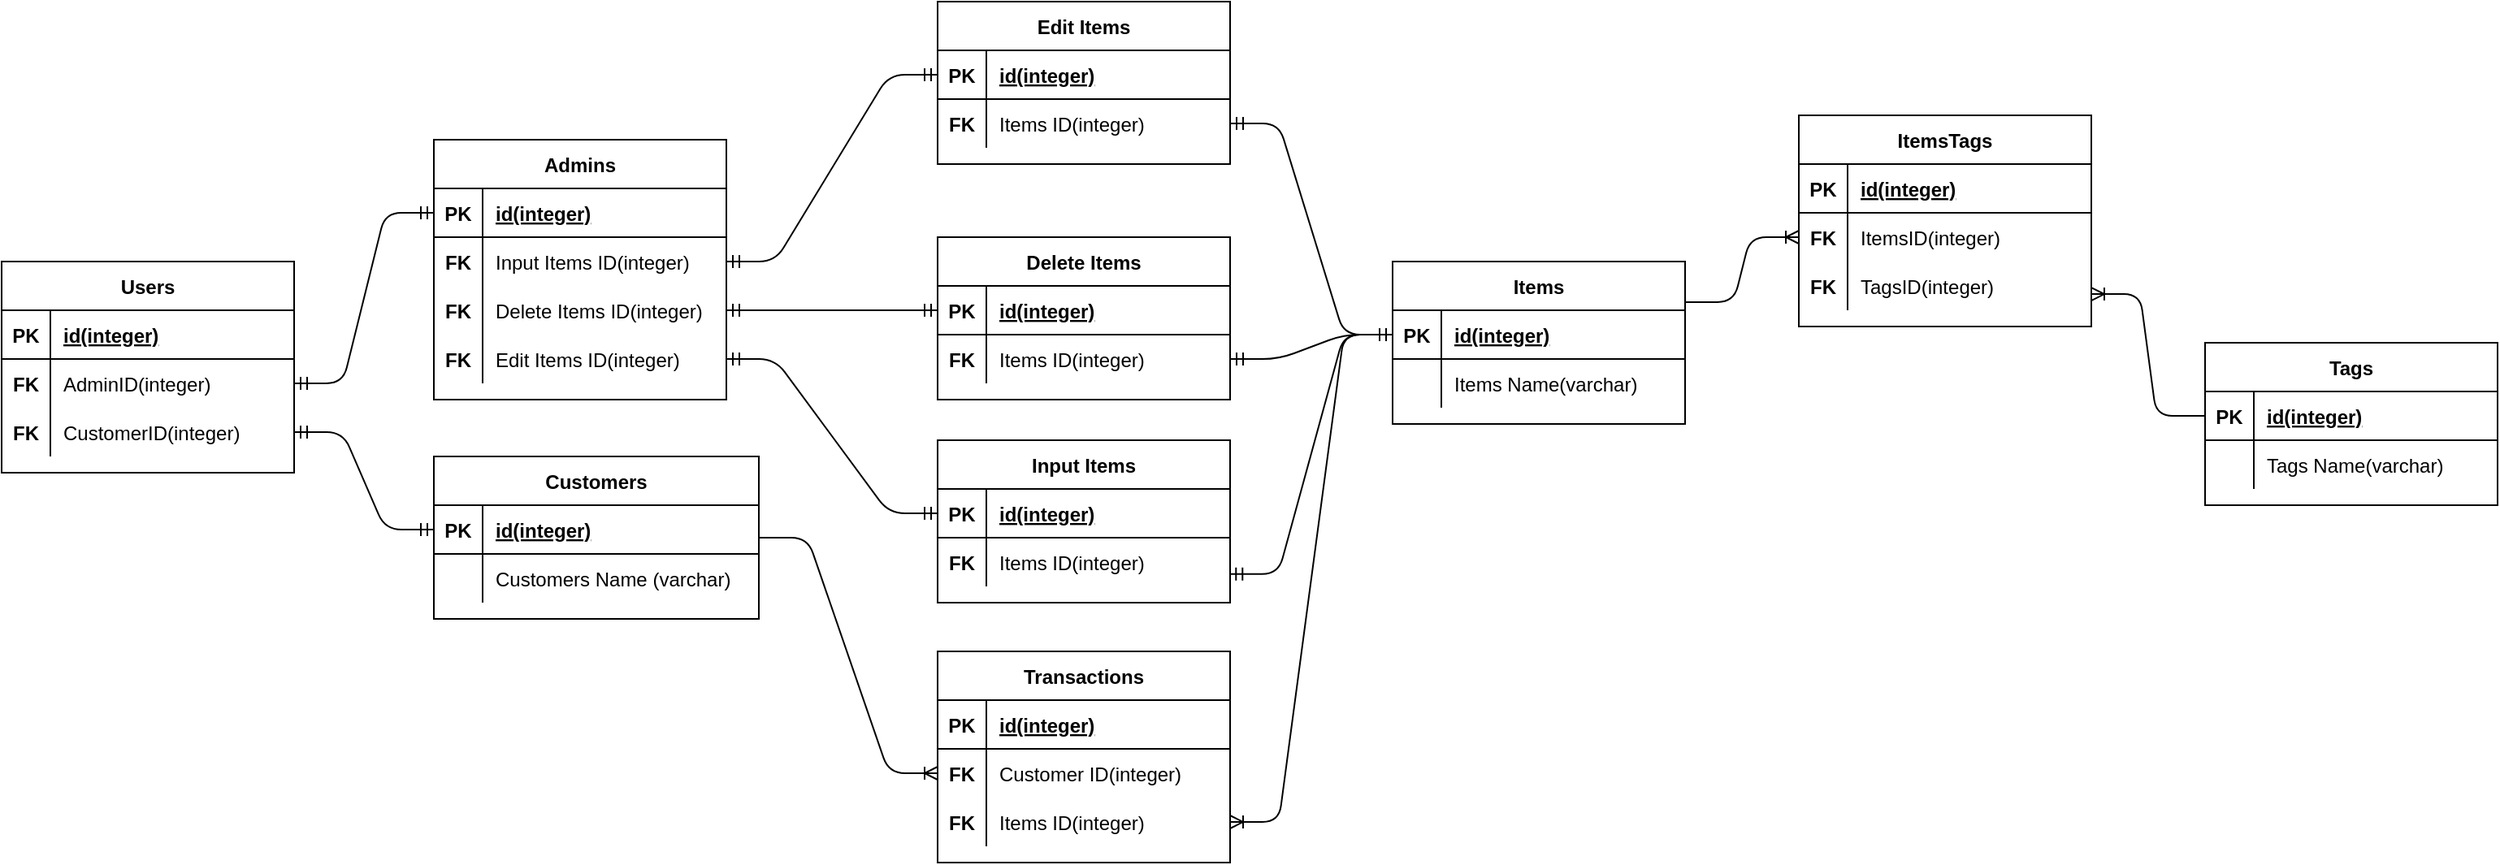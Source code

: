 <mxfile version="15.1.0" type="github">
  <diagram id="VmSRzuo0PWEKA7Uxc1IA" name="Page-1">
    <mxGraphModel dx="782" dy="420" grid="1" gridSize="10" guides="1" tooltips="1" connect="1" arrows="1" fold="1" page="1" pageScale="1" pageWidth="827" pageHeight="1169" math="0" shadow="0">
      <root>
        <mxCell id="0" />
        <mxCell id="1" parent="0" />
        <mxCell id="i-ClhB1Ddfe4gzQZQ1bM-1" value="Users" style="shape=table;startSize=30;container=1;collapsible=1;childLayout=tableLayout;fixedRows=1;rowLines=0;fontStyle=1;align=center;resizeLast=1;" vertex="1" parent="1">
          <mxGeometry x="324" y="170" width="180" height="130" as="geometry" />
        </mxCell>
        <mxCell id="i-ClhB1Ddfe4gzQZQ1bM-2" value="" style="shape=partialRectangle;collapsible=0;dropTarget=0;pointerEvents=0;fillColor=none;top=0;left=0;bottom=1;right=0;points=[[0,0.5],[1,0.5]];portConstraint=eastwest;" vertex="1" parent="i-ClhB1Ddfe4gzQZQ1bM-1">
          <mxGeometry y="30" width="180" height="30" as="geometry" />
        </mxCell>
        <mxCell id="i-ClhB1Ddfe4gzQZQ1bM-3" value="PK" style="shape=partialRectangle;connectable=0;fillColor=none;top=0;left=0;bottom=0;right=0;fontStyle=1;overflow=hidden;" vertex="1" parent="i-ClhB1Ddfe4gzQZQ1bM-2">
          <mxGeometry width="30" height="30" as="geometry" />
        </mxCell>
        <mxCell id="i-ClhB1Ddfe4gzQZQ1bM-4" value="id(integer)" style="shape=partialRectangle;connectable=0;fillColor=none;top=0;left=0;bottom=0;right=0;align=left;spacingLeft=6;fontStyle=5;overflow=hidden;" vertex="1" parent="i-ClhB1Ddfe4gzQZQ1bM-2">
          <mxGeometry x="30" width="150" height="30" as="geometry" />
        </mxCell>
        <mxCell id="i-ClhB1Ddfe4gzQZQ1bM-5" value="" style="shape=partialRectangle;collapsible=0;dropTarget=0;pointerEvents=0;fillColor=none;top=0;left=0;bottom=0;right=0;points=[[0,0.5],[1,0.5]];portConstraint=eastwest;" vertex="1" parent="i-ClhB1Ddfe4gzQZQ1bM-1">
          <mxGeometry y="60" width="180" height="30" as="geometry" />
        </mxCell>
        <mxCell id="i-ClhB1Ddfe4gzQZQ1bM-6" value="FK" style="shape=partialRectangle;connectable=0;fillColor=none;top=0;left=0;bottom=0;right=0;editable=1;overflow=hidden;fontStyle=1" vertex="1" parent="i-ClhB1Ddfe4gzQZQ1bM-5">
          <mxGeometry width="30" height="30" as="geometry" />
        </mxCell>
        <mxCell id="i-ClhB1Ddfe4gzQZQ1bM-7" value="AdminID(integer)" style="shape=partialRectangle;connectable=0;fillColor=none;top=0;left=0;bottom=0;right=0;align=left;spacingLeft=6;overflow=hidden;" vertex="1" parent="i-ClhB1Ddfe4gzQZQ1bM-5">
          <mxGeometry x="30" width="150" height="30" as="geometry" />
        </mxCell>
        <mxCell id="i-ClhB1Ddfe4gzQZQ1bM-8" value="" style="shape=partialRectangle;collapsible=0;dropTarget=0;pointerEvents=0;fillColor=none;top=0;left=0;bottom=0;right=0;points=[[0,0.5],[1,0.5]];portConstraint=eastwest;" vertex="1" parent="i-ClhB1Ddfe4gzQZQ1bM-1">
          <mxGeometry y="90" width="180" height="30" as="geometry" />
        </mxCell>
        <mxCell id="i-ClhB1Ddfe4gzQZQ1bM-9" value="FK" style="shape=partialRectangle;connectable=0;fillColor=none;top=0;left=0;bottom=0;right=0;editable=1;overflow=hidden;fontStyle=1" vertex="1" parent="i-ClhB1Ddfe4gzQZQ1bM-8">
          <mxGeometry width="30" height="30" as="geometry" />
        </mxCell>
        <mxCell id="i-ClhB1Ddfe4gzQZQ1bM-10" value="CustomerID(integer)" style="shape=partialRectangle;connectable=0;fillColor=none;top=0;left=0;bottom=0;right=0;align=left;spacingLeft=6;overflow=hidden;" vertex="1" parent="i-ClhB1Ddfe4gzQZQ1bM-8">
          <mxGeometry x="30" width="150" height="30" as="geometry" />
        </mxCell>
        <mxCell id="i-ClhB1Ddfe4gzQZQ1bM-14" value="Customers" style="shape=table;startSize=30;container=1;collapsible=1;childLayout=tableLayout;fixedRows=1;rowLines=0;fontStyle=1;align=center;resizeLast=1;" vertex="1" parent="1">
          <mxGeometry x="590" y="290" width="200" height="100" as="geometry" />
        </mxCell>
        <mxCell id="i-ClhB1Ddfe4gzQZQ1bM-15" value="" style="shape=partialRectangle;collapsible=0;dropTarget=0;pointerEvents=0;fillColor=none;top=0;left=0;bottom=1;right=0;points=[[0,0.5],[1,0.5]];portConstraint=eastwest;" vertex="1" parent="i-ClhB1Ddfe4gzQZQ1bM-14">
          <mxGeometry y="30" width="200" height="30" as="geometry" />
        </mxCell>
        <mxCell id="i-ClhB1Ddfe4gzQZQ1bM-16" value="PK" style="shape=partialRectangle;connectable=0;fillColor=none;top=0;left=0;bottom=0;right=0;fontStyle=1;overflow=hidden;" vertex="1" parent="i-ClhB1Ddfe4gzQZQ1bM-15">
          <mxGeometry width="30" height="30" as="geometry" />
        </mxCell>
        <mxCell id="i-ClhB1Ddfe4gzQZQ1bM-17" value="id(integer)" style="shape=partialRectangle;connectable=0;fillColor=none;top=0;left=0;bottom=0;right=0;align=left;spacingLeft=6;fontStyle=5;overflow=hidden;" vertex="1" parent="i-ClhB1Ddfe4gzQZQ1bM-15">
          <mxGeometry x="30" width="170" height="30" as="geometry" />
        </mxCell>
        <mxCell id="i-ClhB1Ddfe4gzQZQ1bM-18" value="" style="shape=partialRectangle;collapsible=0;dropTarget=0;pointerEvents=0;fillColor=none;top=0;left=0;bottom=0;right=0;points=[[0,0.5],[1,0.5]];portConstraint=eastwest;" vertex="1" parent="i-ClhB1Ddfe4gzQZQ1bM-14">
          <mxGeometry y="60" width="200" height="30" as="geometry" />
        </mxCell>
        <mxCell id="i-ClhB1Ddfe4gzQZQ1bM-19" value="" style="shape=partialRectangle;connectable=0;fillColor=none;top=0;left=0;bottom=0;right=0;editable=1;overflow=hidden;" vertex="1" parent="i-ClhB1Ddfe4gzQZQ1bM-18">
          <mxGeometry width="30" height="30" as="geometry" />
        </mxCell>
        <mxCell id="i-ClhB1Ddfe4gzQZQ1bM-20" value="Customers Name (varchar)" style="shape=partialRectangle;connectable=0;fillColor=none;top=0;left=0;bottom=0;right=0;align=left;spacingLeft=6;overflow=hidden;" vertex="1" parent="i-ClhB1Ddfe4gzQZQ1bM-18">
          <mxGeometry x="30" width="170" height="30" as="geometry" />
        </mxCell>
        <mxCell id="i-ClhB1Ddfe4gzQZQ1bM-27" value="Admins" style="shape=table;startSize=30;container=1;collapsible=1;childLayout=tableLayout;fixedRows=1;rowLines=0;fontStyle=1;align=center;resizeLast=1;" vertex="1" parent="1">
          <mxGeometry x="590" y="95" width="180" height="160" as="geometry" />
        </mxCell>
        <mxCell id="i-ClhB1Ddfe4gzQZQ1bM-28" value="" style="shape=partialRectangle;collapsible=0;dropTarget=0;pointerEvents=0;fillColor=none;top=0;left=0;bottom=1;right=0;points=[[0,0.5],[1,0.5]];portConstraint=eastwest;" vertex="1" parent="i-ClhB1Ddfe4gzQZQ1bM-27">
          <mxGeometry y="30" width="180" height="30" as="geometry" />
        </mxCell>
        <mxCell id="i-ClhB1Ddfe4gzQZQ1bM-29" value="PK" style="shape=partialRectangle;connectable=0;fillColor=none;top=0;left=0;bottom=0;right=0;fontStyle=1;overflow=hidden;" vertex="1" parent="i-ClhB1Ddfe4gzQZQ1bM-28">
          <mxGeometry width="30" height="30" as="geometry" />
        </mxCell>
        <mxCell id="i-ClhB1Ddfe4gzQZQ1bM-30" value="id(integer)" style="shape=partialRectangle;connectable=0;fillColor=none;top=0;left=0;bottom=0;right=0;align=left;spacingLeft=6;fontStyle=5;overflow=hidden;" vertex="1" parent="i-ClhB1Ddfe4gzQZQ1bM-28">
          <mxGeometry x="30" width="150" height="30" as="geometry" />
        </mxCell>
        <mxCell id="i-ClhB1Ddfe4gzQZQ1bM-31" value="" style="shape=partialRectangle;collapsible=0;dropTarget=0;pointerEvents=0;fillColor=none;top=0;left=0;bottom=0;right=0;points=[[0,0.5],[1,0.5]];portConstraint=eastwest;" vertex="1" parent="i-ClhB1Ddfe4gzQZQ1bM-27">
          <mxGeometry y="60" width="180" height="30" as="geometry" />
        </mxCell>
        <mxCell id="i-ClhB1Ddfe4gzQZQ1bM-32" value="FK" style="shape=partialRectangle;connectable=0;fillColor=none;top=0;left=0;bottom=0;right=0;editable=1;overflow=hidden;fontStyle=1" vertex="1" parent="i-ClhB1Ddfe4gzQZQ1bM-31">
          <mxGeometry width="30" height="30" as="geometry" />
        </mxCell>
        <mxCell id="i-ClhB1Ddfe4gzQZQ1bM-33" value="Input Items ID(integer)" style="shape=partialRectangle;connectable=0;fillColor=none;top=0;left=0;bottom=0;right=0;align=left;spacingLeft=6;overflow=hidden;" vertex="1" parent="i-ClhB1Ddfe4gzQZQ1bM-31">
          <mxGeometry x="30" width="150" height="30" as="geometry" />
        </mxCell>
        <mxCell id="i-ClhB1Ddfe4gzQZQ1bM-34" value="" style="shape=partialRectangle;collapsible=0;dropTarget=0;pointerEvents=0;fillColor=none;top=0;left=0;bottom=0;right=0;points=[[0,0.5],[1,0.5]];portConstraint=eastwest;" vertex="1" parent="i-ClhB1Ddfe4gzQZQ1bM-27">
          <mxGeometry y="90" width="180" height="30" as="geometry" />
        </mxCell>
        <mxCell id="i-ClhB1Ddfe4gzQZQ1bM-35" value="FK" style="shape=partialRectangle;connectable=0;fillColor=none;top=0;left=0;bottom=0;right=0;editable=1;overflow=hidden;fontStyle=1" vertex="1" parent="i-ClhB1Ddfe4gzQZQ1bM-34">
          <mxGeometry width="30" height="30" as="geometry" />
        </mxCell>
        <mxCell id="i-ClhB1Ddfe4gzQZQ1bM-36" value="Delete Items ID(integer)" style="shape=partialRectangle;connectable=0;fillColor=none;top=0;left=0;bottom=0;right=0;align=left;spacingLeft=6;overflow=hidden;" vertex="1" parent="i-ClhB1Ddfe4gzQZQ1bM-34">
          <mxGeometry x="30" width="150" height="30" as="geometry" />
        </mxCell>
        <mxCell id="i-ClhB1Ddfe4gzQZQ1bM-37" value="" style="shape=partialRectangle;collapsible=0;dropTarget=0;pointerEvents=0;fillColor=none;top=0;left=0;bottom=0;right=0;points=[[0,0.5],[1,0.5]];portConstraint=eastwest;" vertex="1" parent="i-ClhB1Ddfe4gzQZQ1bM-27">
          <mxGeometry y="120" width="180" height="30" as="geometry" />
        </mxCell>
        <mxCell id="i-ClhB1Ddfe4gzQZQ1bM-38" value="FK" style="shape=partialRectangle;connectable=0;fillColor=none;top=0;left=0;bottom=0;right=0;editable=1;overflow=hidden;fontStyle=1" vertex="1" parent="i-ClhB1Ddfe4gzQZQ1bM-37">
          <mxGeometry width="30" height="30" as="geometry" />
        </mxCell>
        <mxCell id="i-ClhB1Ddfe4gzQZQ1bM-39" value="Edit Items ID(integer)" style="shape=partialRectangle;connectable=0;fillColor=none;top=0;left=0;bottom=0;right=0;align=left;spacingLeft=6;overflow=hidden;" vertex="1" parent="i-ClhB1Ddfe4gzQZQ1bM-37">
          <mxGeometry x="30" width="150" height="30" as="geometry" />
        </mxCell>
        <mxCell id="i-ClhB1Ddfe4gzQZQ1bM-40" value="Items" style="shape=table;startSize=30;container=1;collapsible=1;childLayout=tableLayout;fixedRows=1;rowLines=0;fontStyle=1;align=center;resizeLast=1;" vertex="1" parent="1">
          <mxGeometry x="1180" y="170" width="180" height="100" as="geometry" />
        </mxCell>
        <mxCell id="i-ClhB1Ddfe4gzQZQ1bM-41" value="" style="shape=partialRectangle;collapsible=0;dropTarget=0;pointerEvents=0;fillColor=none;top=0;left=0;bottom=1;right=0;points=[[0,0.5],[1,0.5]];portConstraint=eastwest;" vertex="1" parent="i-ClhB1Ddfe4gzQZQ1bM-40">
          <mxGeometry y="30" width="180" height="30" as="geometry" />
        </mxCell>
        <mxCell id="i-ClhB1Ddfe4gzQZQ1bM-42" value="PK" style="shape=partialRectangle;connectable=0;fillColor=none;top=0;left=0;bottom=0;right=0;fontStyle=1;overflow=hidden;" vertex="1" parent="i-ClhB1Ddfe4gzQZQ1bM-41">
          <mxGeometry width="30" height="30" as="geometry" />
        </mxCell>
        <mxCell id="i-ClhB1Ddfe4gzQZQ1bM-43" value="id(integer)" style="shape=partialRectangle;connectable=0;fillColor=none;top=0;left=0;bottom=0;right=0;align=left;spacingLeft=6;fontStyle=5;overflow=hidden;" vertex="1" parent="i-ClhB1Ddfe4gzQZQ1bM-41">
          <mxGeometry x="30" width="150" height="30" as="geometry" />
        </mxCell>
        <mxCell id="i-ClhB1Ddfe4gzQZQ1bM-44" value="" style="shape=partialRectangle;collapsible=0;dropTarget=0;pointerEvents=0;fillColor=none;top=0;left=0;bottom=0;right=0;points=[[0,0.5],[1,0.5]];portConstraint=eastwest;" vertex="1" parent="i-ClhB1Ddfe4gzQZQ1bM-40">
          <mxGeometry y="60" width="180" height="30" as="geometry" />
        </mxCell>
        <mxCell id="i-ClhB1Ddfe4gzQZQ1bM-45" value="" style="shape=partialRectangle;connectable=0;fillColor=none;top=0;left=0;bottom=0;right=0;editable=1;overflow=hidden;" vertex="1" parent="i-ClhB1Ddfe4gzQZQ1bM-44">
          <mxGeometry width="30" height="30" as="geometry" />
        </mxCell>
        <mxCell id="i-ClhB1Ddfe4gzQZQ1bM-46" value="Items Name(varchar)" style="shape=partialRectangle;connectable=0;fillColor=none;top=0;left=0;bottom=0;right=0;align=left;spacingLeft=6;overflow=hidden;" vertex="1" parent="i-ClhB1Ddfe4gzQZQ1bM-44">
          <mxGeometry x="30" width="150" height="30" as="geometry" />
        </mxCell>
        <mxCell id="i-ClhB1Ddfe4gzQZQ1bM-53" value="Tags" style="shape=table;startSize=30;container=1;collapsible=1;childLayout=tableLayout;fixedRows=1;rowLines=0;fontStyle=1;align=center;resizeLast=1;" vertex="1" parent="1">
          <mxGeometry x="1680" y="220" width="180" height="100" as="geometry" />
        </mxCell>
        <mxCell id="i-ClhB1Ddfe4gzQZQ1bM-54" value="" style="shape=partialRectangle;collapsible=0;dropTarget=0;pointerEvents=0;fillColor=none;top=0;left=0;bottom=1;right=0;points=[[0,0.5],[1,0.5]];portConstraint=eastwest;" vertex="1" parent="i-ClhB1Ddfe4gzQZQ1bM-53">
          <mxGeometry y="30" width="180" height="30" as="geometry" />
        </mxCell>
        <mxCell id="i-ClhB1Ddfe4gzQZQ1bM-55" value="PK" style="shape=partialRectangle;connectable=0;fillColor=none;top=0;left=0;bottom=0;right=0;fontStyle=1;overflow=hidden;" vertex="1" parent="i-ClhB1Ddfe4gzQZQ1bM-54">
          <mxGeometry width="30" height="30" as="geometry" />
        </mxCell>
        <mxCell id="i-ClhB1Ddfe4gzQZQ1bM-56" value="id(integer)" style="shape=partialRectangle;connectable=0;fillColor=none;top=0;left=0;bottom=0;right=0;align=left;spacingLeft=6;fontStyle=5;overflow=hidden;" vertex="1" parent="i-ClhB1Ddfe4gzQZQ1bM-54">
          <mxGeometry x="30" width="150" height="30" as="geometry" />
        </mxCell>
        <mxCell id="i-ClhB1Ddfe4gzQZQ1bM-57" value="" style="shape=partialRectangle;collapsible=0;dropTarget=0;pointerEvents=0;fillColor=none;top=0;left=0;bottom=0;right=0;points=[[0,0.5],[1,0.5]];portConstraint=eastwest;" vertex="1" parent="i-ClhB1Ddfe4gzQZQ1bM-53">
          <mxGeometry y="60" width="180" height="30" as="geometry" />
        </mxCell>
        <mxCell id="i-ClhB1Ddfe4gzQZQ1bM-58" value="" style="shape=partialRectangle;connectable=0;fillColor=none;top=0;left=0;bottom=0;right=0;editable=1;overflow=hidden;" vertex="1" parent="i-ClhB1Ddfe4gzQZQ1bM-57">
          <mxGeometry width="30" height="30" as="geometry" />
        </mxCell>
        <mxCell id="i-ClhB1Ddfe4gzQZQ1bM-59" value="Tags Name(varchar)" style="shape=partialRectangle;connectable=0;fillColor=none;top=0;left=0;bottom=0;right=0;align=left;spacingLeft=6;overflow=hidden;" vertex="1" parent="i-ClhB1Ddfe4gzQZQ1bM-57">
          <mxGeometry x="30" width="150" height="30" as="geometry" />
        </mxCell>
        <mxCell id="i-ClhB1Ddfe4gzQZQ1bM-70" value="ItemsTags" style="shape=table;startSize=30;container=1;collapsible=1;childLayout=tableLayout;fixedRows=1;rowLines=0;fontStyle=1;align=center;resizeLast=1;" vertex="1" parent="1">
          <mxGeometry x="1430" y="80" width="180" height="130" as="geometry" />
        </mxCell>
        <mxCell id="i-ClhB1Ddfe4gzQZQ1bM-71" value="" style="shape=partialRectangle;collapsible=0;dropTarget=0;pointerEvents=0;fillColor=none;top=0;left=0;bottom=1;right=0;points=[[0,0.5],[1,0.5]];portConstraint=eastwest;" vertex="1" parent="i-ClhB1Ddfe4gzQZQ1bM-70">
          <mxGeometry y="30" width="180" height="30" as="geometry" />
        </mxCell>
        <mxCell id="i-ClhB1Ddfe4gzQZQ1bM-72" value="PK" style="shape=partialRectangle;connectable=0;fillColor=none;top=0;left=0;bottom=0;right=0;fontStyle=1;overflow=hidden;" vertex="1" parent="i-ClhB1Ddfe4gzQZQ1bM-71">
          <mxGeometry width="30" height="30" as="geometry" />
        </mxCell>
        <mxCell id="i-ClhB1Ddfe4gzQZQ1bM-73" value="id(integer)" style="shape=partialRectangle;connectable=0;fillColor=none;top=0;left=0;bottom=0;right=0;align=left;spacingLeft=6;fontStyle=5;overflow=hidden;" vertex="1" parent="i-ClhB1Ddfe4gzQZQ1bM-71">
          <mxGeometry x="30" width="150" height="30" as="geometry" />
        </mxCell>
        <mxCell id="i-ClhB1Ddfe4gzQZQ1bM-74" value="" style="shape=partialRectangle;collapsible=0;dropTarget=0;pointerEvents=0;fillColor=none;top=0;left=0;bottom=0;right=0;points=[[0,0.5],[1,0.5]];portConstraint=eastwest;" vertex="1" parent="i-ClhB1Ddfe4gzQZQ1bM-70">
          <mxGeometry y="60" width="180" height="30" as="geometry" />
        </mxCell>
        <mxCell id="i-ClhB1Ddfe4gzQZQ1bM-75" value="FK" style="shape=partialRectangle;connectable=0;fillColor=none;top=0;left=0;bottom=0;right=0;editable=1;overflow=hidden;fontStyle=1" vertex="1" parent="i-ClhB1Ddfe4gzQZQ1bM-74">
          <mxGeometry width="30" height="30" as="geometry" />
        </mxCell>
        <mxCell id="i-ClhB1Ddfe4gzQZQ1bM-76" value="ItemsID(integer)" style="shape=partialRectangle;connectable=0;fillColor=none;top=0;left=0;bottom=0;right=0;align=left;spacingLeft=6;overflow=hidden;" vertex="1" parent="i-ClhB1Ddfe4gzQZQ1bM-74">
          <mxGeometry x="30" width="150" height="30" as="geometry" />
        </mxCell>
        <mxCell id="i-ClhB1Ddfe4gzQZQ1bM-77" value="" style="shape=partialRectangle;collapsible=0;dropTarget=0;pointerEvents=0;fillColor=none;top=0;left=0;bottom=0;right=0;points=[[0,0.5],[1,0.5]];portConstraint=eastwest;" vertex="1" parent="i-ClhB1Ddfe4gzQZQ1bM-70">
          <mxGeometry y="90" width="180" height="30" as="geometry" />
        </mxCell>
        <mxCell id="i-ClhB1Ddfe4gzQZQ1bM-78" value="FK" style="shape=partialRectangle;connectable=0;fillColor=none;top=0;left=0;bottom=0;right=0;editable=1;overflow=hidden;fontStyle=1" vertex="1" parent="i-ClhB1Ddfe4gzQZQ1bM-77">
          <mxGeometry width="30" height="30" as="geometry" />
        </mxCell>
        <mxCell id="i-ClhB1Ddfe4gzQZQ1bM-79" value="TagsID(integer)" style="shape=partialRectangle;connectable=0;fillColor=none;top=0;left=0;bottom=0;right=0;align=left;spacingLeft=6;overflow=hidden;" vertex="1" parent="i-ClhB1Ddfe4gzQZQ1bM-77">
          <mxGeometry x="30" width="150" height="30" as="geometry" />
        </mxCell>
        <mxCell id="i-ClhB1Ddfe4gzQZQ1bM-83" value="" style="edgeStyle=entityRelationEdgeStyle;fontSize=12;html=1;endArrow=ERmandOne;startArrow=ERmandOne;entryX=1;entryY=0.5;entryDx=0;entryDy=0;exitX=0;exitY=0.5;exitDx=0;exitDy=0;" edge="1" parent="1" source="i-ClhB1Ddfe4gzQZQ1bM-28" target="i-ClhB1Ddfe4gzQZQ1bM-5">
          <mxGeometry width="100" height="100" relative="1" as="geometry">
            <mxPoint x="380" y="290" as="sourcePoint" />
            <mxPoint x="480" y="190" as="targetPoint" />
          </mxGeometry>
        </mxCell>
        <mxCell id="i-ClhB1Ddfe4gzQZQ1bM-84" value="Edit Items" style="shape=table;startSize=30;container=1;collapsible=1;childLayout=tableLayout;fixedRows=1;rowLines=0;fontStyle=1;align=center;resizeLast=1;" vertex="1" parent="1">
          <mxGeometry x="900" y="10" width="180" height="100" as="geometry" />
        </mxCell>
        <mxCell id="i-ClhB1Ddfe4gzQZQ1bM-85" value="" style="shape=partialRectangle;collapsible=0;dropTarget=0;pointerEvents=0;fillColor=none;top=0;left=0;bottom=1;right=0;points=[[0,0.5],[1,0.5]];portConstraint=eastwest;" vertex="1" parent="i-ClhB1Ddfe4gzQZQ1bM-84">
          <mxGeometry y="30" width="180" height="30" as="geometry" />
        </mxCell>
        <mxCell id="i-ClhB1Ddfe4gzQZQ1bM-86" value="PK" style="shape=partialRectangle;connectable=0;fillColor=none;top=0;left=0;bottom=0;right=0;fontStyle=1;overflow=hidden;" vertex="1" parent="i-ClhB1Ddfe4gzQZQ1bM-85">
          <mxGeometry width="30" height="30" as="geometry" />
        </mxCell>
        <mxCell id="i-ClhB1Ddfe4gzQZQ1bM-87" value="id(integer)" style="shape=partialRectangle;connectable=0;fillColor=none;top=0;left=0;bottom=0;right=0;align=left;spacingLeft=6;fontStyle=5;overflow=hidden;" vertex="1" parent="i-ClhB1Ddfe4gzQZQ1bM-85">
          <mxGeometry x="30" width="150" height="30" as="geometry" />
        </mxCell>
        <mxCell id="i-ClhB1Ddfe4gzQZQ1bM-88" value="" style="shape=partialRectangle;collapsible=0;dropTarget=0;pointerEvents=0;fillColor=none;top=0;left=0;bottom=0;right=0;points=[[0,0.5],[1,0.5]];portConstraint=eastwest;" vertex="1" parent="i-ClhB1Ddfe4gzQZQ1bM-84">
          <mxGeometry y="60" width="180" height="30" as="geometry" />
        </mxCell>
        <mxCell id="i-ClhB1Ddfe4gzQZQ1bM-89" value="FK" style="shape=partialRectangle;connectable=0;fillColor=none;top=0;left=0;bottom=0;right=0;editable=1;overflow=hidden;fontStyle=1" vertex="1" parent="i-ClhB1Ddfe4gzQZQ1bM-88">
          <mxGeometry width="30" height="30" as="geometry" />
        </mxCell>
        <mxCell id="i-ClhB1Ddfe4gzQZQ1bM-90" value="Items ID(integer)" style="shape=partialRectangle;connectable=0;fillColor=none;top=0;left=0;bottom=0;right=0;align=left;spacingLeft=6;overflow=hidden;" vertex="1" parent="i-ClhB1Ddfe4gzQZQ1bM-88">
          <mxGeometry x="30" width="150" height="30" as="geometry" />
        </mxCell>
        <mxCell id="i-ClhB1Ddfe4gzQZQ1bM-97" value="Delete Items" style="shape=table;startSize=30;container=1;collapsible=1;childLayout=tableLayout;fixedRows=1;rowLines=0;fontStyle=1;align=center;resizeLast=1;" vertex="1" parent="1">
          <mxGeometry x="900" y="155" width="180" height="100" as="geometry" />
        </mxCell>
        <mxCell id="i-ClhB1Ddfe4gzQZQ1bM-98" value="" style="shape=partialRectangle;collapsible=0;dropTarget=0;pointerEvents=0;fillColor=none;top=0;left=0;bottom=1;right=0;points=[[0,0.5],[1,0.5]];portConstraint=eastwest;" vertex="1" parent="i-ClhB1Ddfe4gzQZQ1bM-97">
          <mxGeometry y="30" width="180" height="30" as="geometry" />
        </mxCell>
        <mxCell id="i-ClhB1Ddfe4gzQZQ1bM-99" value="PK" style="shape=partialRectangle;connectable=0;fillColor=none;top=0;left=0;bottom=0;right=0;fontStyle=1;overflow=hidden;" vertex="1" parent="i-ClhB1Ddfe4gzQZQ1bM-98">
          <mxGeometry width="30" height="30" as="geometry" />
        </mxCell>
        <mxCell id="i-ClhB1Ddfe4gzQZQ1bM-100" value="id(integer)" style="shape=partialRectangle;connectable=0;fillColor=none;top=0;left=0;bottom=0;right=0;align=left;spacingLeft=6;fontStyle=5;overflow=hidden;" vertex="1" parent="i-ClhB1Ddfe4gzQZQ1bM-98">
          <mxGeometry x="30" width="150" height="30" as="geometry" />
        </mxCell>
        <mxCell id="i-ClhB1Ddfe4gzQZQ1bM-101" value="" style="shape=partialRectangle;collapsible=0;dropTarget=0;pointerEvents=0;fillColor=none;top=0;left=0;bottom=0;right=0;points=[[0,0.5],[1,0.5]];portConstraint=eastwest;" vertex="1" parent="i-ClhB1Ddfe4gzQZQ1bM-97">
          <mxGeometry y="60" width="180" height="30" as="geometry" />
        </mxCell>
        <mxCell id="i-ClhB1Ddfe4gzQZQ1bM-102" value="FK" style="shape=partialRectangle;connectable=0;fillColor=none;top=0;left=0;bottom=0;right=0;editable=1;overflow=hidden;fontStyle=1" vertex="1" parent="i-ClhB1Ddfe4gzQZQ1bM-101">
          <mxGeometry width="30" height="30" as="geometry" />
        </mxCell>
        <mxCell id="i-ClhB1Ddfe4gzQZQ1bM-103" value="Items ID(integer)" style="shape=partialRectangle;connectable=0;fillColor=none;top=0;left=0;bottom=0;right=0;align=left;spacingLeft=6;overflow=hidden;" vertex="1" parent="i-ClhB1Ddfe4gzQZQ1bM-101">
          <mxGeometry x="30" width="150" height="30" as="geometry" />
        </mxCell>
        <mxCell id="i-ClhB1Ddfe4gzQZQ1bM-110" value="Input Items" style="shape=table;startSize=30;container=1;collapsible=1;childLayout=tableLayout;fixedRows=1;rowLines=0;fontStyle=1;align=center;resizeLast=1;" vertex="1" parent="1">
          <mxGeometry x="900" y="280" width="180" height="100" as="geometry" />
        </mxCell>
        <mxCell id="i-ClhB1Ddfe4gzQZQ1bM-111" value="" style="shape=partialRectangle;collapsible=0;dropTarget=0;pointerEvents=0;fillColor=none;top=0;left=0;bottom=1;right=0;points=[[0,0.5],[1,0.5]];portConstraint=eastwest;" vertex="1" parent="i-ClhB1Ddfe4gzQZQ1bM-110">
          <mxGeometry y="30" width="180" height="30" as="geometry" />
        </mxCell>
        <mxCell id="i-ClhB1Ddfe4gzQZQ1bM-112" value="PK" style="shape=partialRectangle;connectable=0;fillColor=none;top=0;left=0;bottom=0;right=0;fontStyle=1;overflow=hidden;" vertex="1" parent="i-ClhB1Ddfe4gzQZQ1bM-111">
          <mxGeometry width="30" height="30" as="geometry" />
        </mxCell>
        <mxCell id="i-ClhB1Ddfe4gzQZQ1bM-113" value="id(integer)" style="shape=partialRectangle;connectable=0;fillColor=none;top=0;left=0;bottom=0;right=0;align=left;spacingLeft=6;fontStyle=5;overflow=hidden;" vertex="1" parent="i-ClhB1Ddfe4gzQZQ1bM-111">
          <mxGeometry x="30" width="150" height="30" as="geometry" />
        </mxCell>
        <mxCell id="i-ClhB1Ddfe4gzQZQ1bM-114" value="" style="shape=partialRectangle;collapsible=0;dropTarget=0;pointerEvents=0;fillColor=none;top=0;left=0;bottom=0;right=0;points=[[0,0.5],[1,0.5]];portConstraint=eastwest;" vertex="1" parent="i-ClhB1Ddfe4gzQZQ1bM-110">
          <mxGeometry y="60" width="180" height="30" as="geometry" />
        </mxCell>
        <mxCell id="i-ClhB1Ddfe4gzQZQ1bM-115" value="FK" style="shape=partialRectangle;connectable=0;fillColor=none;top=0;left=0;bottom=0;right=0;editable=1;overflow=hidden;fontStyle=1" vertex="1" parent="i-ClhB1Ddfe4gzQZQ1bM-114">
          <mxGeometry width="30" height="30" as="geometry" />
        </mxCell>
        <mxCell id="i-ClhB1Ddfe4gzQZQ1bM-116" value="Items ID(integer)" style="shape=partialRectangle;connectable=0;fillColor=none;top=0;left=0;bottom=0;right=0;align=left;spacingLeft=6;overflow=hidden;" vertex="1" parent="i-ClhB1Ddfe4gzQZQ1bM-114">
          <mxGeometry x="30" width="150" height="30" as="geometry" />
        </mxCell>
        <mxCell id="i-ClhB1Ddfe4gzQZQ1bM-123" value="" style="edgeStyle=entityRelationEdgeStyle;fontSize=12;html=1;endArrow=ERoneToMany;entryX=1;entryY=0.667;entryDx=0;entryDy=0;entryPerimeter=0;exitX=0;exitY=0.5;exitDx=0;exitDy=0;" edge="1" parent="1" source="i-ClhB1Ddfe4gzQZQ1bM-54" target="i-ClhB1Ddfe4gzQZQ1bM-77">
          <mxGeometry width="100" height="100" relative="1" as="geometry">
            <mxPoint x="330" y="230" as="sourcePoint" />
            <mxPoint x="430" y="130" as="targetPoint" />
          </mxGeometry>
        </mxCell>
        <mxCell id="i-ClhB1Ddfe4gzQZQ1bM-124" value="" style="edgeStyle=entityRelationEdgeStyle;fontSize=12;html=1;endArrow=ERoneToMany;entryX=0;entryY=0.5;entryDx=0;entryDy=0;exitX=1;exitY=0.25;exitDx=0;exitDy=0;" edge="1" parent="1" source="i-ClhB1Ddfe4gzQZQ1bM-40" target="i-ClhB1Ddfe4gzQZQ1bM-74">
          <mxGeometry width="100" height="100" relative="1" as="geometry">
            <mxPoint x="70" y="220" as="sourcePoint" />
            <mxPoint x="170" y="120" as="targetPoint" />
          </mxGeometry>
        </mxCell>
        <mxCell id="i-ClhB1Ddfe4gzQZQ1bM-125" value="" style="edgeStyle=entityRelationEdgeStyle;fontSize=12;html=1;endArrow=ERmandOne;startArrow=ERmandOne;entryX=0;entryY=0.5;entryDx=0;entryDy=0;" edge="1" parent="1" source="i-ClhB1Ddfe4gzQZQ1bM-8" target="i-ClhB1Ddfe4gzQZQ1bM-15">
          <mxGeometry width="100" height="100" relative="1" as="geometry">
            <mxPoint x="510" y="320" as="sourcePoint" />
            <mxPoint x="460" y="180" as="targetPoint" />
          </mxGeometry>
        </mxCell>
        <mxCell id="i-ClhB1Ddfe4gzQZQ1bM-128" value="" style="edgeStyle=entityRelationEdgeStyle;fontSize=12;html=1;endArrow=ERmandOne;startArrow=ERmandOne;entryX=0;entryY=0.5;entryDx=0;entryDy=0;exitX=1;exitY=0.5;exitDx=0;exitDy=0;" edge="1" parent="1" source="i-ClhB1Ddfe4gzQZQ1bM-88" target="i-ClhB1Ddfe4gzQZQ1bM-41">
          <mxGeometry width="100" height="100" relative="1" as="geometry">
            <mxPoint x="1040" y="200" as="sourcePoint" />
            <mxPoint x="1140" y="100" as="targetPoint" />
          </mxGeometry>
        </mxCell>
        <mxCell id="i-ClhB1Ddfe4gzQZQ1bM-129" value="" style="edgeStyle=entityRelationEdgeStyle;fontSize=12;html=1;endArrow=ERmandOne;startArrow=ERmandOne;entryX=0;entryY=0.5;entryDx=0;entryDy=0;exitX=1;exitY=0.5;exitDx=0;exitDy=0;" edge="1" parent="1" source="i-ClhB1Ddfe4gzQZQ1bM-101" target="i-ClhB1Ddfe4gzQZQ1bM-41">
          <mxGeometry width="100" height="100" relative="1" as="geometry">
            <mxPoint x="1040" y="200" as="sourcePoint" />
            <mxPoint x="1140" y="100" as="targetPoint" />
          </mxGeometry>
        </mxCell>
        <mxCell id="i-ClhB1Ddfe4gzQZQ1bM-130" value="" style="edgeStyle=entityRelationEdgeStyle;fontSize=12;html=1;endArrow=ERmandOne;startArrow=ERmandOne;entryX=0;entryY=0.5;entryDx=0;entryDy=0;exitX=0.998;exitY=0.746;exitDx=0;exitDy=0;exitPerimeter=0;" edge="1" parent="1" source="i-ClhB1Ddfe4gzQZQ1bM-114" target="i-ClhB1Ddfe4gzQZQ1bM-41">
          <mxGeometry width="100" height="100" relative="1" as="geometry">
            <mxPoint x="1040" y="220" as="sourcePoint" />
            <mxPoint x="1140" y="120" as="targetPoint" />
          </mxGeometry>
        </mxCell>
        <mxCell id="i-ClhB1Ddfe4gzQZQ1bM-132" value="" style="edgeStyle=entityRelationEdgeStyle;fontSize=12;html=1;endArrow=ERmandOne;startArrow=ERmandOne;entryX=1;entryY=0.5;entryDx=0;entryDy=0;exitX=0;exitY=0.5;exitDx=0;exitDy=0;" edge="1" parent="1" source="i-ClhB1Ddfe4gzQZQ1bM-85" target="i-ClhB1Ddfe4gzQZQ1bM-31">
          <mxGeometry width="100" height="100" relative="1" as="geometry">
            <mxPoint x="790" y="260" as="sourcePoint" />
            <mxPoint x="890" y="160" as="targetPoint" />
          </mxGeometry>
        </mxCell>
        <mxCell id="i-ClhB1Ddfe4gzQZQ1bM-133" value="" style="edgeStyle=entityRelationEdgeStyle;fontSize=12;html=1;endArrow=ERmandOne;startArrow=ERmandOne;entryX=0;entryY=0.5;entryDx=0;entryDy=0;exitX=1;exitY=0.5;exitDx=0;exitDy=0;" edge="1" parent="1" source="i-ClhB1Ddfe4gzQZQ1bM-34" target="i-ClhB1Ddfe4gzQZQ1bM-98">
          <mxGeometry width="100" height="100" relative="1" as="geometry">
            <mxPoint x="820" y="180" as="sourcePoint" />
            <mxPoint x="890" y="160" as="targetPoint" />
          </mxGeometry>
        </mxCell>
        <mxCell id="i-ClhB1Ddfe4gzQZQ1bM-134" value="" style="edgeStyle=entityRelationEdgeStyle;fontSize=12;html=1;endArrow=ERmandOne;startArrow=ERmandOne;entryX=1;entryY=0.5;entryDx=0;entryDy=0;exitX=0;exitY=0.5;exitDx=0;exitDy=0;" edge="1" parent="1" source="i-ClhB1Ddfe4gzQZQ1bM-111" target="i-ClhB1Ddfe4gzQZQ1bM-37">
          <mxGeometry width="100" height="100" relative="1" as="geometry">
            <mxPoint x="790" y="260" as="sourcePoint" />
            <mxPoint x="890" y="160" as="targetPoint" />
          </mxGeometry>
        </mxCell>
        <mxCell id="i-ClhB1Ddfe4gzQZQ1bM-135" value="Transactions" style="shape=table;startSize=30;container=1;collapsible=1;childLayout=tableLayout;fixedRows=1;rowLines=0;fontStyle=1;align=center;resizeLast=1;" vertex="1" parent="1">
          <mxGeometry x="900" y="410" width="180" height="130" as="geometry" />
        </mxCell>
        <mxCell id="i-ClhB1Ddfe4gzQZQ1bM-136" value="" style="shape=partialRectangle;collapsible=0;dropTarget=0;pointerEvents=0;fillColor=none;top=0;left=0;bottom=1;right=0;points=[[0,0.5],[1,0.5]];portConstraint=eastwest;" vertex="1" parent="i-ClhB1Ddfe4gzQZQ1bM-135">
          <mxGeometry y="30" width="180" height="30" as="geometry" />
        </mxCell>
        <mxCell id="i-ClhB1Ddfe4gzQZQ1bM-137" value="PK" style="shape=partialRectangle;connectable=0;fillColor=none;top=0;left=0;bottom=0;right=0;fontStyle=1;overflow=hidden;" vertex="1" parent="i-ClhB1Ddfe4gzQZQ1bM-136">
          <mxGeometry width="30" height="30" as="geometry" />
        </mxCell>
        <mxCell id="i-ClhB1Ddfe4gzQZQ1bM-138" value="id(integer)" style="shape=partialRectangle;connectable=0;fillColor=none;top=0;left=0;bottom=0;right=0;align=left;spacingLeft=6;fontStyle=5;overflow=hidden;" vertex="1" parent="i-ClhB1Ddfe4gzQZQ1bM-136">
          <mxGeometry x="30" width="150" height="30" as="geometry" />
        </mxCell>
        <mxCell id="i-ClhB1Ddfe4gzQZQ1bM-139" value="" style="shape=partialRectangle;collapsible=0;dropTarget=0;pointerEvents=0;fillColor=none;top=0;left=0;bottom=0;right=0;points=[[0,0.5],[1,0.5]];portConstraint=eastwest;" vertex="1" parent="i-ClhB1Ddfe4gzQZQ1bM-135">
          <mxGeometry y="60" width="180" height="30" as="geometry" />
        </mxCell>
        <mxCell id="i-ClhB1Ddfe4gzQZQ1bM-140" value="FK" style="shape=partialRectangle;connectable=0;fillColor=none;top=0;left=0;bottom=0;right=0;editable=1;overflow=hidden;fontStyle=1" vertex="1" parent="i-ClhB1Ddfe4gzQZQ1bM-139">
          <mxGeometry width="30" height="30" as="geometry" />
        </mxCell>
        <mxCell id="i-ClhB1Ddfe4gzQZQ1bM-141" value="Customer ID(integer)" style="shape=partialRectangle;connectable=0;fillColor=none;top=0;left=0;bottom=0;right=0;align=left;spacingLeft=6;overflow=hidden;" vertex="1" parent="i-ClhB1Ddfe4gzQZQ1bM-139">
          <mxGeometry x="30" width="150" height="30" as="geometry" />
        </mxCell>
        <mxCell id="i-ClhB1Ddfe4gzQZQ1bM-142" value="" style="shape=partialRectangle;collapsible=0;dropTarget=0;pointerEvents=0;fillColor=none;top=0;left=0;bottom=0;right=0;points=[[0,0.5],[1,0.5]];portConstraint=eastwest;" vertex="1" parent="i-ClhB1Ddfe4gzQZQ1bM-135">
          <mxGeometry y="90" width="180" height="30" as="geometry" />
        </mxCell>
        <mxCell id="i-ClhB1Ddfe4gzQZQ1bM-143" value="FK" style="shape=partialRectangle;connectable=0;fillColor=none;top=0;left=0;bottom=0;right=0;editable=1;overflow=hidden;fontStyle=1" vertex="1" parent="i-ClhB1Ddfe4gzQZQ1bM-142">
          <mxGeometry width="30" height="30" as="geometry" />
        </mxCell>
        <mxCell id="i-ClhB1Ddfe4gzQZQ1bM-144" value="Items ID(integer)" style="shape=partialRectangle;connectable=0;fillColor=none;top=0;left=0;bottom=0;right=0;align=left;spacingLeft=6;overflow=hidden;" vertex="1" parent="i-ClhB1Ddfe4gzQZQ1bM-142">
          <mxGeometry x="30" width="150" height="30" as="geometry" />
        </mxCell>
        <mxCell id="i-ClhB1Ddfe4gzQZQ1bM-149" value="" style="edgeStyle=entityRelationEdgeStyle;fontSize=12;html=1;endArrow=ERoneToMany;exitX=1;exitY=0.5;exitDx=0;exitDy=0;" edge="1" parent="1" source="i-ClhB1Ddfe4gzQZQ1bM-14" target="i-ClhB1Ddfe4gzQZQ1bM-139">
          <mxGeometry width="100" height="100" relative="1" as="geometry">
            <mxPoint x="900" y="420" as="sourcePoint" />
            <mxPoint x="1000" y="320" as="targetPoint" />
          </mxGeometry>
        </mxCell>
        <mxCell id="i-ClhB1Ddfe4gzQZQ1bM-150" value="" style="edgeStyle=entityRelationEdgeStyle;fontSize=12;html=1;endArrow=ERoneToMany;exitX=0;exitY=0.5;exitDx=0;exitDy=0;entryX=1;entryY=0.5;entryDx=0;entryDy=0;" edge="1" parent="1" source="i-ClhB1Ddfe4gzQZQ1bM-41" target="i-ClhB1Ddfe4gzQZQ1bM-142">
          <mxGeometry width="100" height="100" relative="1" as="geometry">
            <mxPoint x="1090" y="420" as="sourcePoint" />
            <mxPoint x="1120" y="522" as="targetPoint" />
          </mxGeometry>
        </mxCell>
      </root>
    </mxGraphModel>
  </diagram>
</mxfile>
